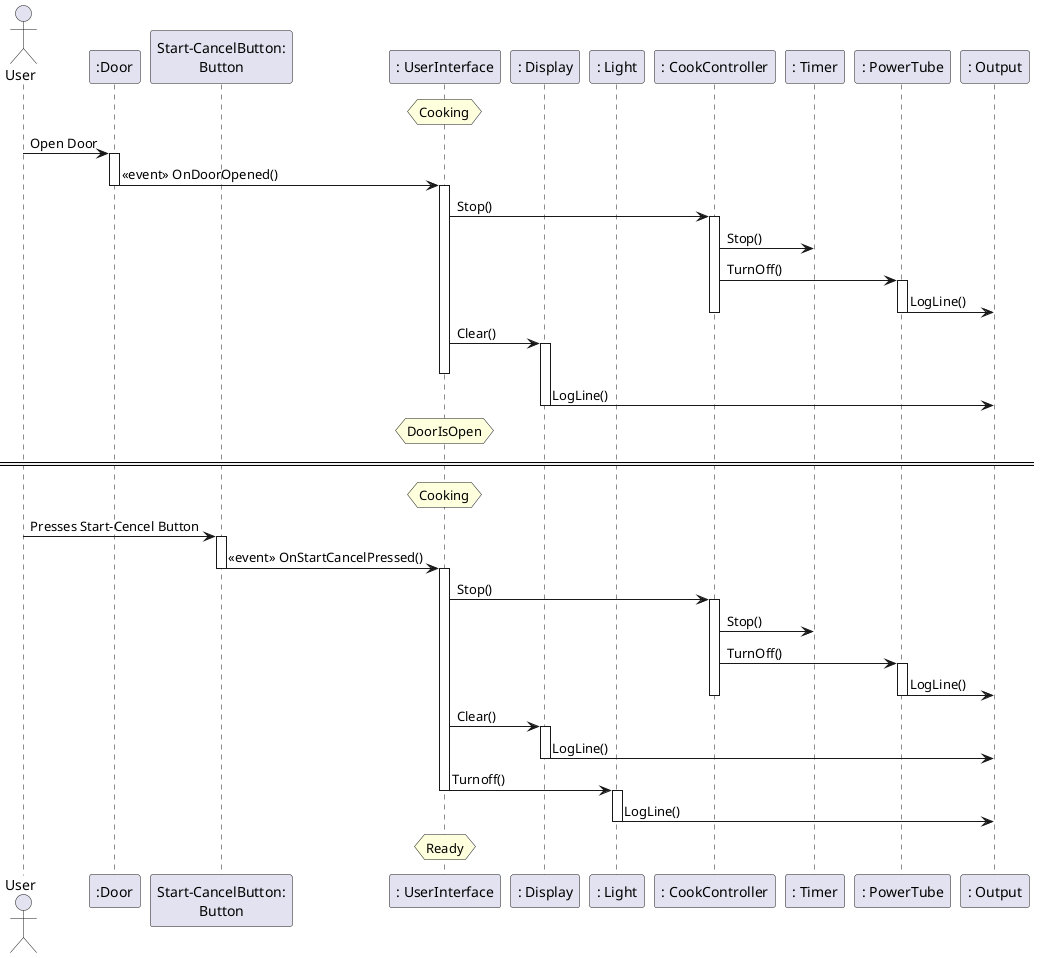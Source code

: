 @startuml

actor "User" as user
participant ":Door" as door
participant "Start-CancelButton:\n Button " as startbutton
participant ": UserInterface" as ui 
participant ": Display" as display
participant ": Light" as light
participant ": CookController" as cookcontroller
participant ": Timer" as timer
participant ": PowerTube" as powertube 
participant ": Output" as output 

hnote over ui : Cooking
user -> door : Open Door
activate door
door -> ui : <<event>> OnDoorOpened()
deactivate door
activate ui
ui -> cookcontroller : Stop()
activate cookcontroller
cookcontroller -> timer : Stop()
cookcontroller -> powertube : TurnOff()
activate powertube
powertube -> output : LogLine()
deactivate powertube
deactivate cookcontroller
ui -> display : Clear()
activate display
deactivate ui
display -> output : LogLine()
deactivate display
hnote over ui : DoorIsOpen
== ==
hnote over ui : Cooking
user -> startbutton : Presses Start-Cencel Button
activate startbutton
startbutton -> ui : <<event>> OnStartCancelPressed()
deactivate startbutton
activate ui
ui -> cookcontroller : Stop()
activate cookcontroller
cookcontroller -> timer : Stop()
cookcontroller -> powertube : TurnOff()
activate powertube
powertube -> output : LogLine()
deactivate powertube
deactivate cookcontroller
ui -> display : Clear()
activate display
display -> output : LogLine()
deactivate display
ui -> light : Turnoff()
deactivate ui
activate light
light -> output : LogLine()
deactivate light
hnote over ui : Ready



@enduml